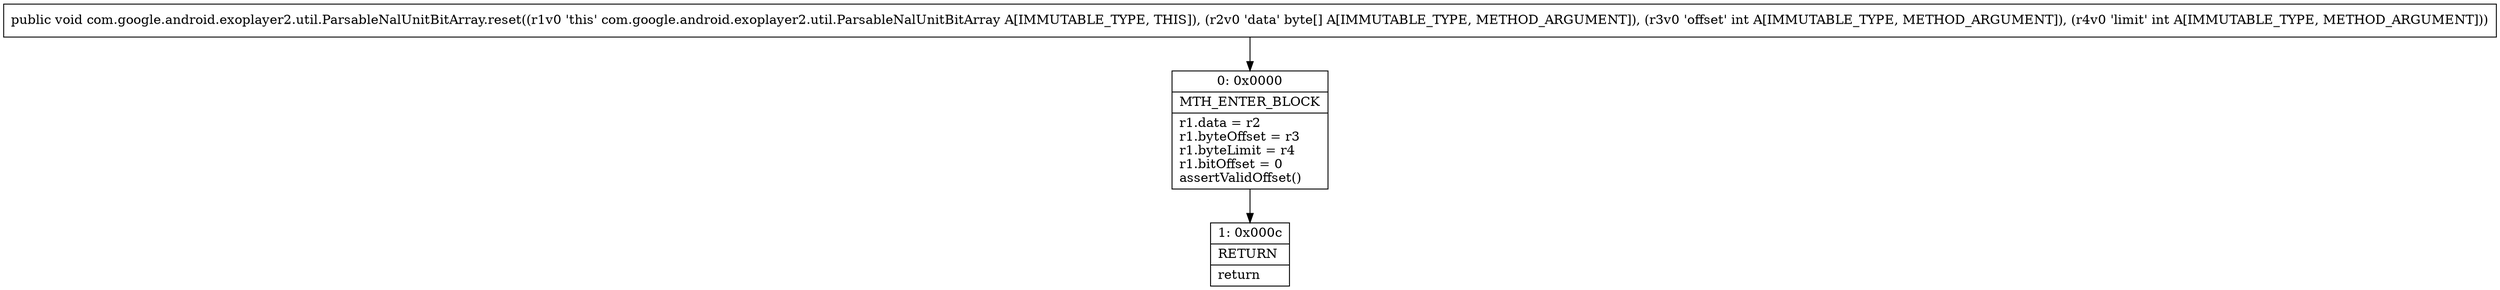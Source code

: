 digraph "CFG forcom.google.android.exoplayer2.util.ParsableNalUnitBitArray.reset([BII)V" {
Node_0 [shape=record,label="{0\:\ 0x0000|MTH_ENTER_BLOCK\l|r1.data = r2\lr1.byteOffset = r3\lr1.byteLimit = r4\lr1.bitOffset = 0\lassertValidOffset()\l}"];
Node_1 [shape=record,label="{1\:\ 0x000c|RETURN\l|return\l}"];
MethodNode[shape=record,label="{public void com.google.android.exoplayer2.util.ParsableNalUnitBitArray.reset((r1v0 'this' com.google.android.exoplayer2.util.ParsableNalUnitBitArray A[IMMUTABLE_TYPE, THIS]), (r2v0 'data' byte[] A[IMMUTABLE_TYPE, METHOD_ARGUMENT]), (r3v0 'offset' int A[IMMUTABLE_TYPE, METHOD_ARGUMENT]), (r4v0 'limit' int A[IMMUTABLE_TYPE, METHOD_ARGUMENT])) }"];
MethodNode -> Node_0;
Node_0 -> Node_1;
}

